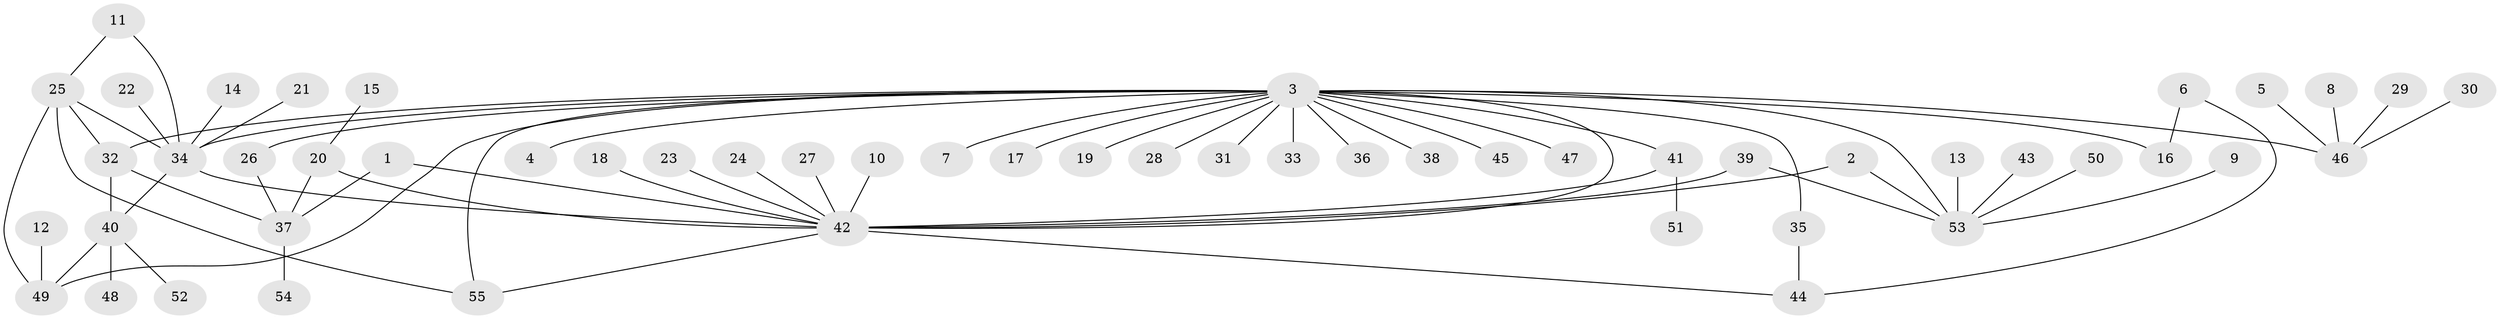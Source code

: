 // original degree distribution, {21: 0.00909090909090909, 6: 0.01818181818181818, 4: 0.09090909090909091, 8: 0.02727272727272727, 5: 0.03636363636363636, 20: 0.00909090909090909, 2: 0.16363636363636364, 1: 0.5909090909090909, 3: 0.05454545454545454}
// Generated by graph-tools (version 1.1) at 2025/25/03/09/25 03:25:54]
// undirected, 55 vertices, 70 edges
graph export_dot {
graph [start="1"]
  node [color=gray90,style=filled];
  1;
  2;
  3;
  4;
  5;
  6;
  7;
  8;
  9;
  10;
  11;
  12;
  13;
  14;
  15;
  16;
  17;
  18;
  19;
  20;
  21;
  22;
  23;
  24;
  25;
  26;
  27;
  28;
  29;
  30;
  31;
  32;
  33;
  34;
  35;
  36;
  37;
  38;
  39;
  40;
  41;
  42;
  43;
  44;
  45;
  46;
  47;
  48;
  49;
  50;
  51;
  52;
  53;
  54;
  55;
  1 -- 37 [weight=1.0];
  1 -- 42 [weight=1.0];
  2 -- 42 [weight=1.0];
  2 -- 53 [weight=1.0];
  3 -- 4 [weight=1.0];
  3 -- 7 [weight=1.0];
  3 -- 16 [weight=1.0];
  3 -- 17 [weight=1.0];
  3 -- 19 [weight=1.0];
  3 -- 26 [weight=1.0];
  3 -- 28 [weight=1.0];
  3 -- 31 [weight=1.0];
  3 -- 32 [weight=1.0];
  3 -- 33 [weight=1.0];
  3 -- 34 [weight=1.0];
  3 -- 35 [weight=1.0];
  3 -- 36 [weight=1.0];
  3 -- 38 [weight=1.0];
  3 -- 41 [weight=1.0];
  3 -- 42 [weight=2.0];
  3 -- 45 [weight=1.0];
  3 -- 46 [weight=1.0];
  3 -- 47 [weight=1.0];
  3 -- 49 [weight=1.0];
  3 -- 53 [weight=1.0];
  3 -- 55 [weight=1.0];
  5 -- 46 [weight=1.0];
  6 -- 16 [weight=1.0];
  6 -- 44 [weight=1.0];
  8 -- 46 [weight=1.0];
  9 -- 53 [weight=1.0];
  10 -- 42 [weight=1.0];
  11 -- 25 [weight=1.0];
  11 -- 34 [weight=1.0];
  12 -- 49 [weight=1.0];
  13 -- 53 [weight=1.0];
  14 -- 34 [weight=1.0];
  15 -- 20 [weight=1.0];
  18 -- 42 [weight=1.0];
  20 -- 37 [weight=1.0];
  20 -- 42 [weight=1.0];
  21 -- 34 [weight=1.0];
  22 -- 34 [weight=1.0];
  23 -- 42 [weight=1.0];
  24 -- 42 [weight=1.0];
  25 -- 32 [weight=1.0];
  25 -- 34 [weight=1.0];
  25 -- 49 [weight=1.0];
  25 -- 55 [weight=1.0];
  26 -- 37 [weight=1.0];
  27 -- 42 [weight=1.0];
  29 -- 46 [weight=1.0];
  30 -- 46 [weight=1.0];
  32 -- 37 [weight=1.0];
  32 -- 40 [weight=1.0];
  34 -- 40 [weight=1.0];
  34 -- 42 [weight=1.0];
  35 -- 44 [weight=1.0];
  37 -- 54 [weight=1.0];
  39 -- 42 [weight=2.0];
  39 -- 53 [weight=1.0];
  40 -- 48 [weight=1.0];
  40 -- 49 [weight=1.0];
  40 -- 52 [weight=1.0];
  41 -- 42 [weight=1.0];
  41 -- 51 [weight=1.0];
  42 -- 44 [weight=1.0];
  42 -- 55 [weight=1.0];
  43 -- 53 [weight=1.0];
  50 -- 53 [weight=1.0];
}
